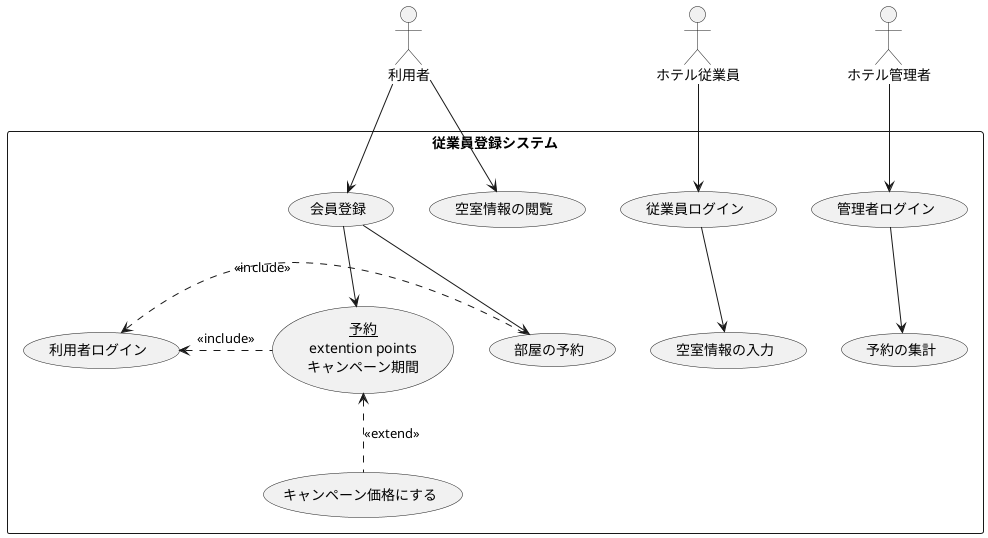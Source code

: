 @startuml ホテル予約システム
actor 利用者
actor ホテル従業員
actor ホテル管理者
rectangle 従業員登録システム {
    usecase 従業員ログイン
    usecase 管理者ログイン
    usecase 会員登録
    usecase 空室情報の閲覧
    usecase 部屋の予約
    usecase 空室情報の入力
    usecase 予約の集計
    usecase 利用者ログイン
    usecase キャンペーン価格にする
    usecase (<u>予約</u>\nextention points\nキャンペーン期間) as text
}
ホテル従業員 --> 従業員ログイン
ホテル管理者 --> 管理者ログイン
利用者 --> 会員登録
利用者 --> 空室情報の閲覧
会員登録 --> 部屋の予約
従業員ログイン --> 空室情報の入力
管理者ログイン --> 予約の集計
会員登録 --> text
text <.. キャンペーン価格にする : << extend >>
利用者ログイン <. text : << include >>
利用者ログイン <. 部屋の予約 : << include >>
@enduml